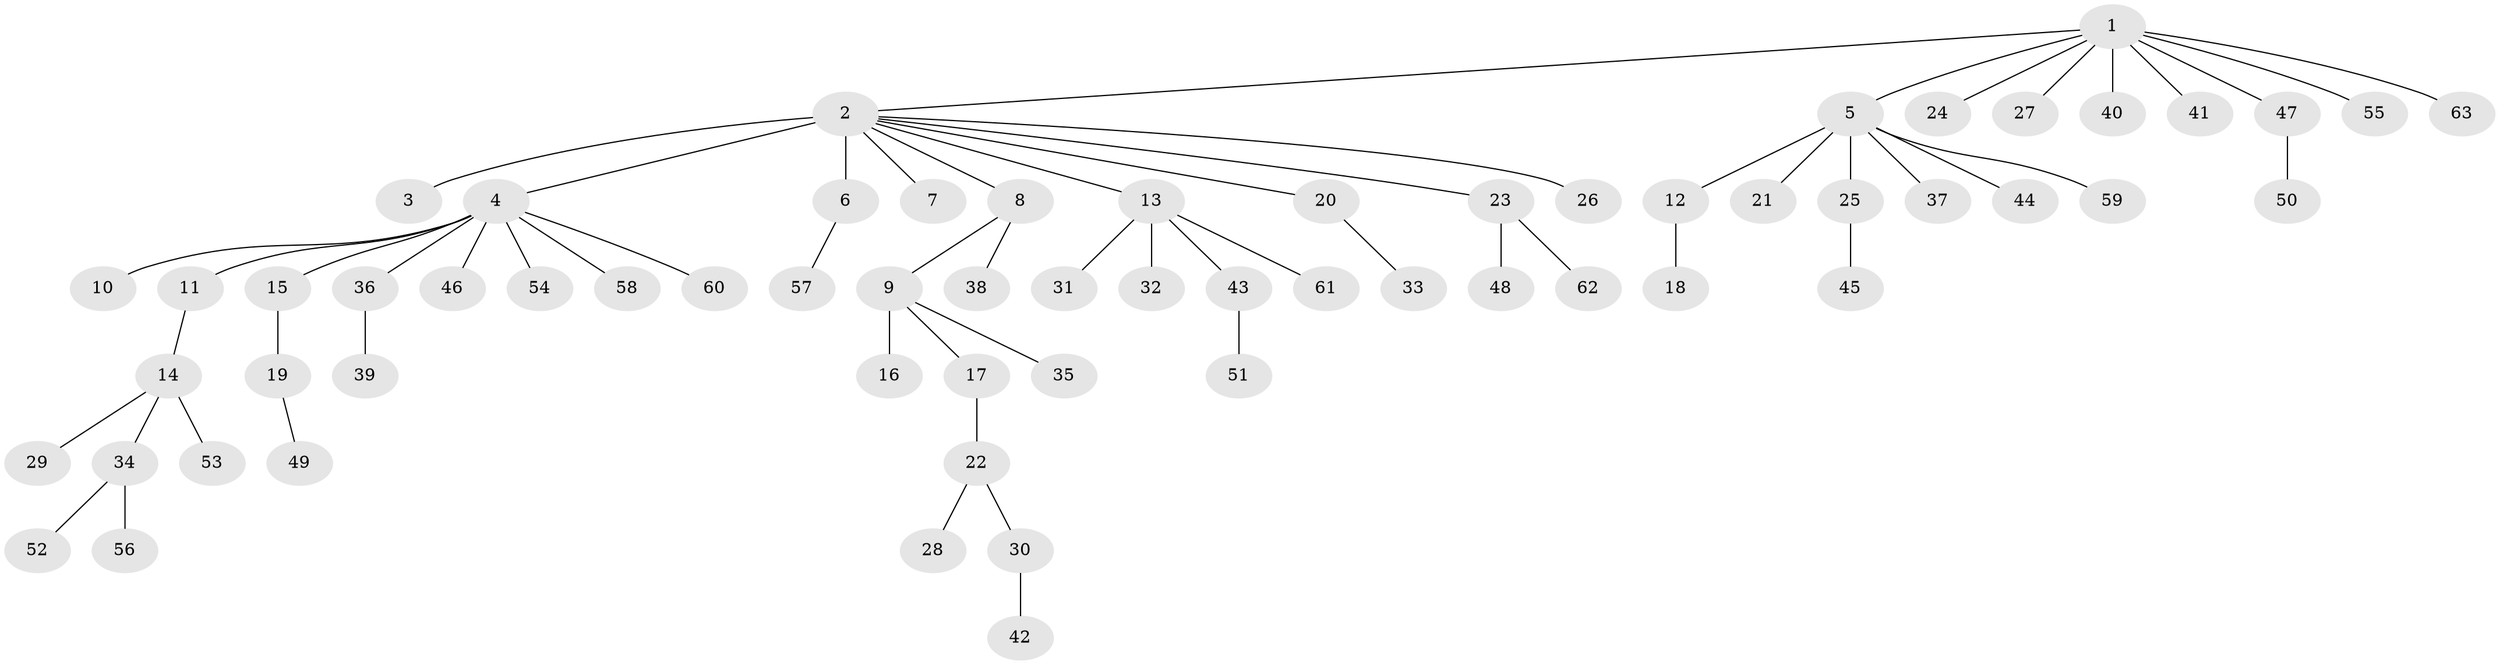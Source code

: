 // original degree distribution, {10: 0.015873015873015872, 20: 0.007936507936507936, 2: 0.15873015873015872, 8: 0.007936507936507936, 1: 0.6825396825396826, 4: 0.03968253968253968, 9: 0.007936507936507936, 6: 0.023809523809523808, 5: 0.015873015873015872, 3: 0.031746031746031744, 7: 0.007936507936507936}
// Generated by graph-tools (version 1.1) at 2025/35/03/09/25 02:35:50]
// undirected, 63 vertices, 62 edges
graph export_dot {
graph [start="1"]
  node [color=gray90,style=filled];
  1;
  2;
  3;
  4;
  5;
  6;
  7;
  8;
  9;
  10;
  11;
  12;
  13;
  14;
  15;
  16;
  17;
  18;
  19;
  20;
  21;
  22;
  23;
  24;
  25;
  26;
  27;
  28;
  29;
  30;
  31;
  32;
  33;
  34;
  35;
  36;
  37;
  38;
  39;
  40;
  41;
  42;
  43;
  44;
  45;
  46;
  47;
  48;
  49;
  50;
  51;
  52;
  53;
  54;
  55;
  56;
  57;
  58;
  59;
  60;
  61;
  62;
  63;
  1 -- 2 [weight=1.0];
  1 -- 5 [weight=1.0];
  1 -- 24 [weight=1.0];
  1 -- 27 [weight=1.0];
  1 -- 40 [weight=1.0];
  1 -- 41 [weight=1.0];
  1 -- 47 [weight=1.0];
  1 -- 55 [weight=1.0];
  1 -- 63 [weight=1.0];
  2 -- 3 [weight=1.0];
  2 -- 4 [weight=1.0];
  2 -- 6 [weight=10.0];
  2 -- 7 [weight=1.0];
  2 -- 8 [weight=1.0];
  2 -- 13 [weight=1.0];
  2 -- 20 [weight=1.0];
  2 -- 23 [weight=1.0];
  2 -- 26 [weight=1.0];
  4 -- 10 [weight=1.0];
  4 -- 11 [weight=1.0];
  4 -- 15 [weight=1.0];
  4 -- 36 [weight=1.0];
  4 -- 46 [weight=1.0];
  4 -- 54 [weight=1.0];
  4 -- 58 [weight=1.0];
  4 -- 60 [weight=1.0];
  5 -- 12 [weight=1.0];
  5 -- 21 [weight=1.0];
  5 -- 25 [weight=1.0];
  5 -- 37 [weight=1.0];
  5 -- 44 [weight=1.0];
  5 -- 59 [weight=1.0];
  6 -- 57 [weight=1.0];
  8 -- 9 [weight=1.0];
  8 -- 38 [weight=1.0];
  9 -- 16 [weight=5.0];
  9 -- 17 [weight=1.0];
  9 -- 35 [weight=1.0];
  11 -- 14 [weight=1.0];
  12 -- 18 [weight=4.0];
  13 -- 31 [weight=1.0];
  13 -- 32 [weight=1.0];
  13 -- 43 [weight=1.0];
  13 -- 61 [weight=1.0];
  14 -- 29 [weight=1.0];
  14 -- 34 [weight=1.0];
  14 -- 53 [weight=1.0];
  15 -- 19 [weight=2.0];
  17 -- 22 [weight=1.0];
  19 -- 49 [weight=1.0];
  20 -- 33 [weight=1.0];
  22 -- 28 [weight=1.0];
  22 -- 30 [weight=1.0];
  23 -- 48 [weight=1.0];
  23 -- 62 [weight=2.0];
  25 -- 45 [weight=1.0];
  30 -- 42 [weight=5.0];
  34 -- 52 [weight=1.0];
  34 -- 56 [weight=3.0];
  36 -- 39 [weight=2.0];
  43 -- 51 [weight=3.0];
  47 -- 50 [weight=1.0];
}
